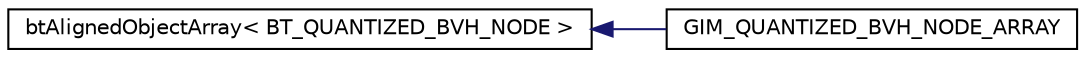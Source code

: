 digraph G
{
  edge [fontname="Helvetica",fontsize="10",labelfontname="Helvetica",labelfontsize="10"];
  node [fontname="Helvetica",fontsize="10",shape=record];
  rankdir=LR;
  Node1 [label="btAlignedObjectArray\< BT_QUANTIZED_BVH_NODE \>",height=0.2,width=0.4,color="black", fillcolor="white", style="filled",URL="$dc/df2/classbtAlignedObjectArray.html"];
  Node1 -> Node2 [dir=back,color="midnightblue",fontsize="10",style="solid",fontname="Helvetica"];
  Node2 [label="GIM_QUANTIZED_BVH_NODE_ARRAY",height=0.2,width=0.4,color="black", fillcolor="white", style="filled",URL="$da/dac/classGIM__QUANTIZED__BVH__NODE__ARRAY.html"];
}
